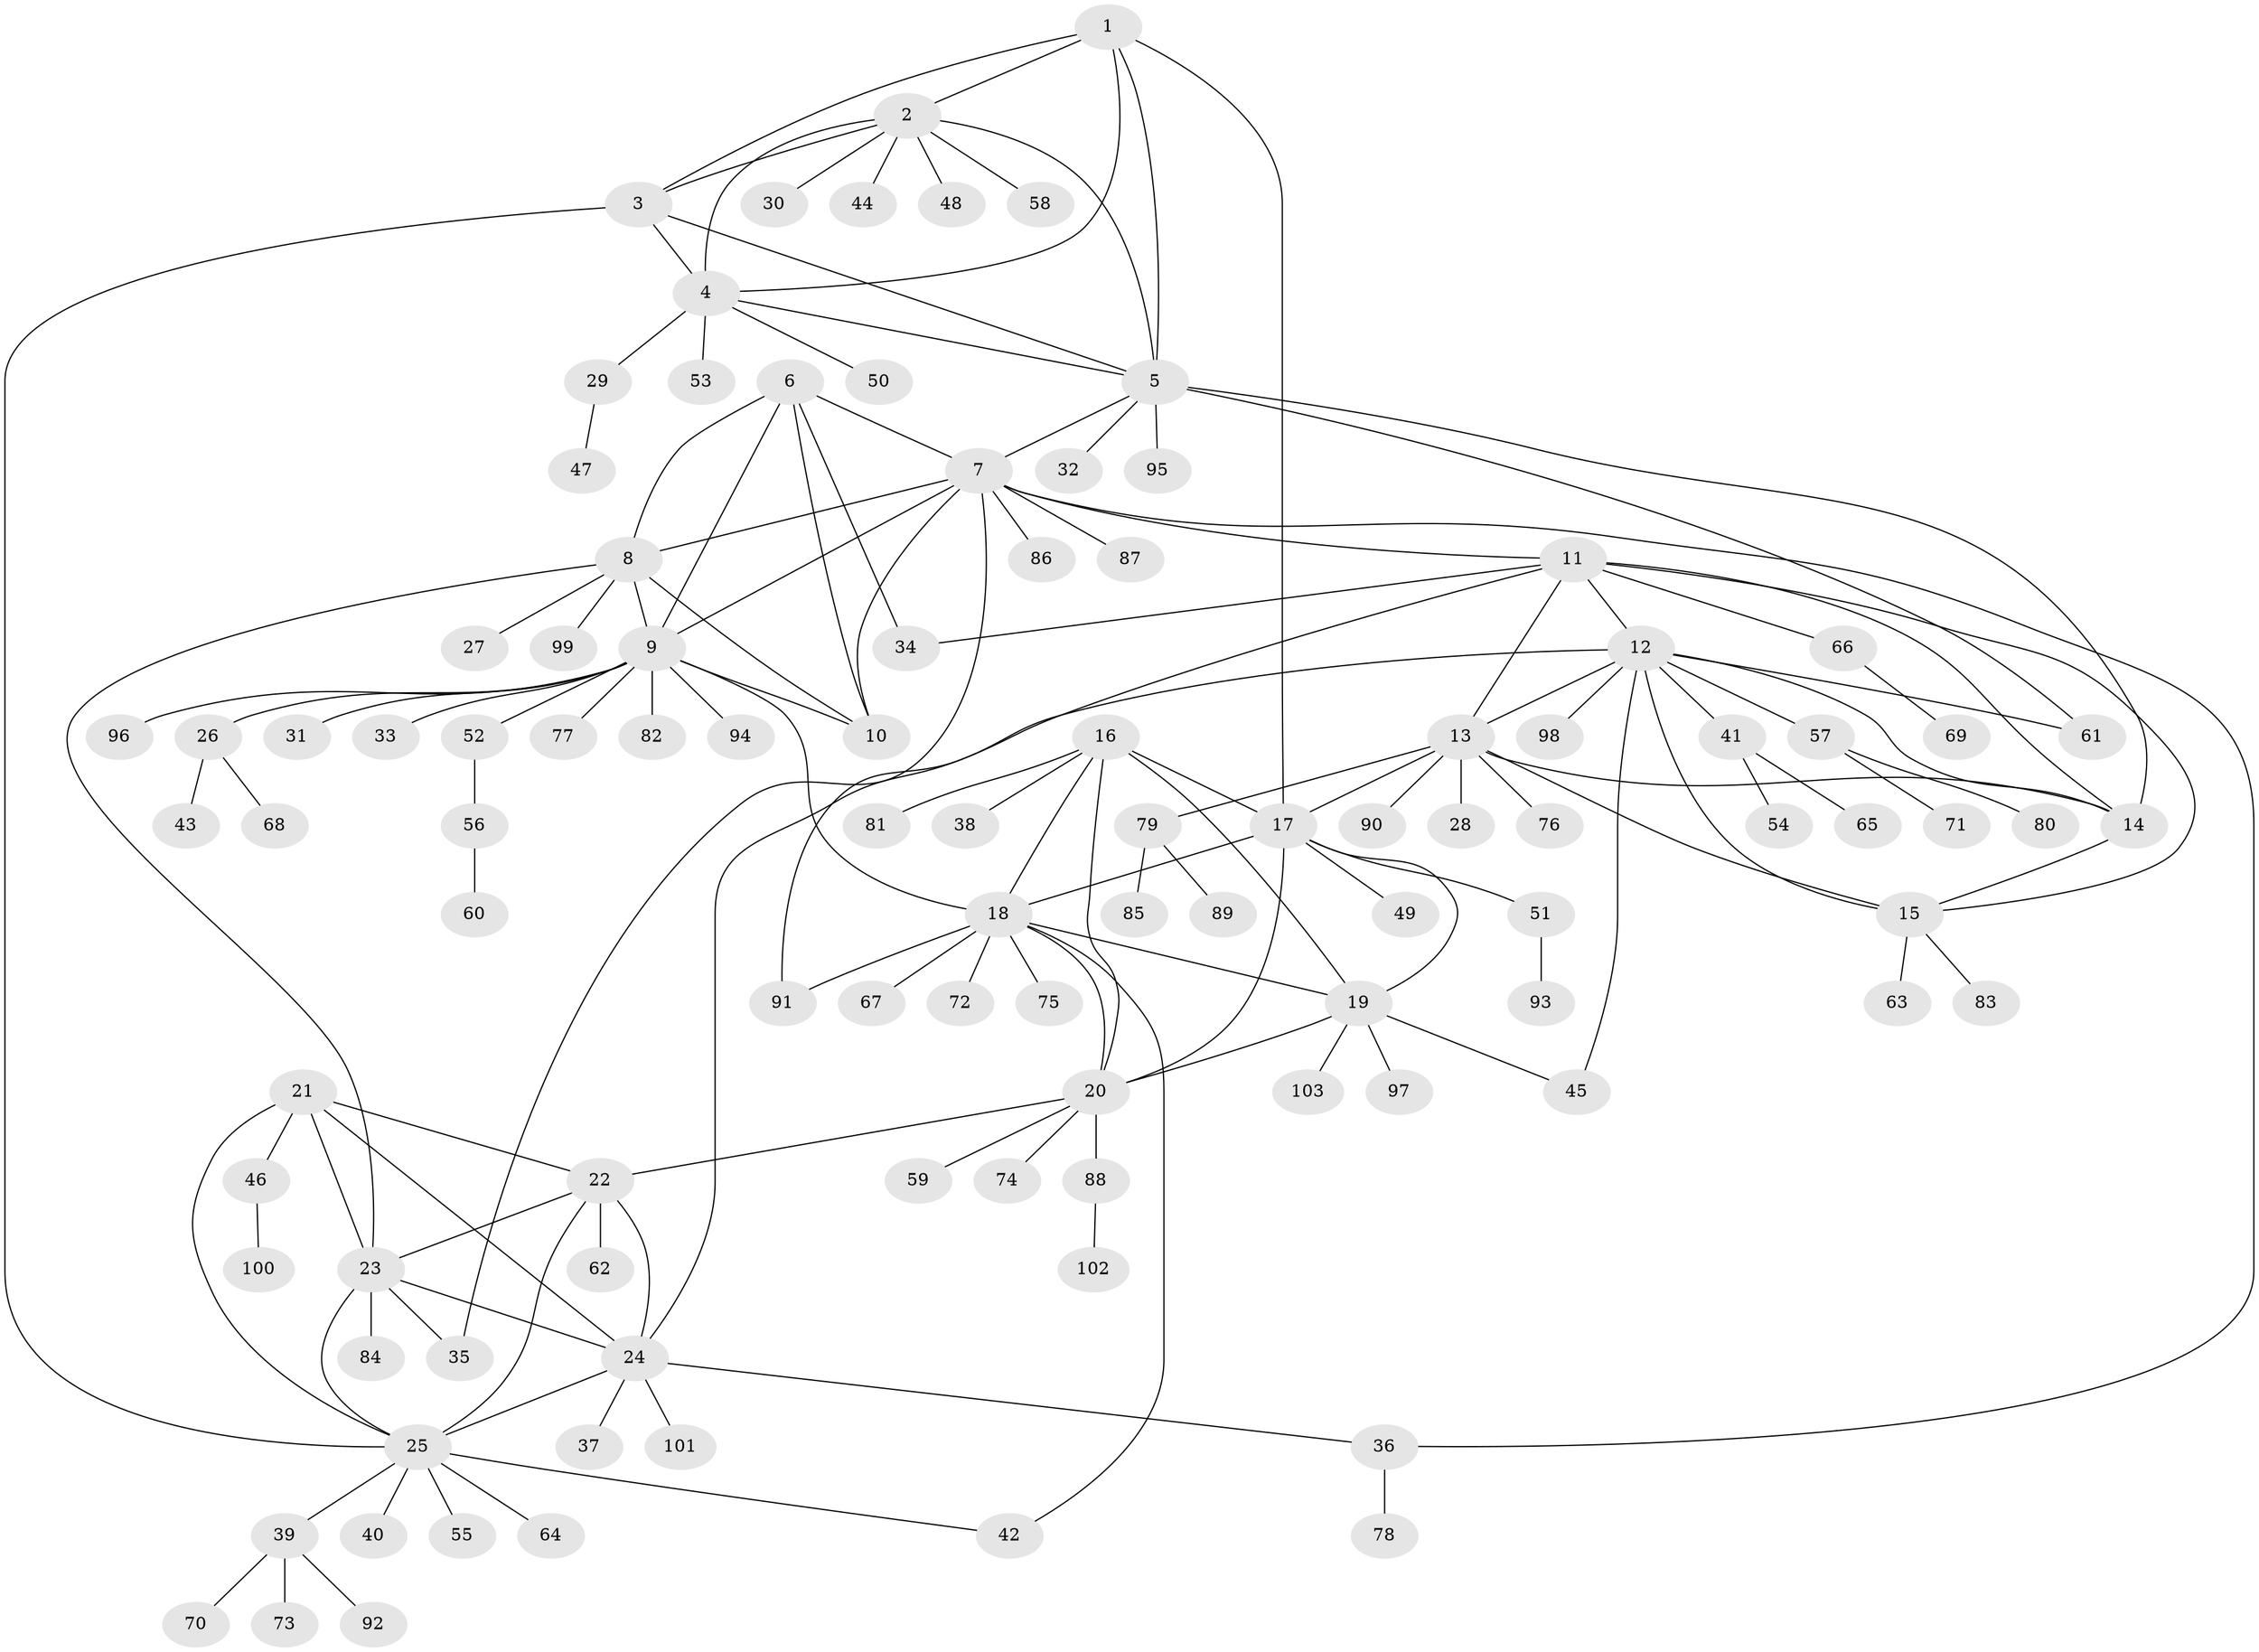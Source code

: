 // Generated by graph-tools (version 1.1) at 2025/11/02/27/25 16:11:29]
// undirected, 103 vertices, 145 edges
graph export_dot {
graph [start="1"]
  node [color=gray90,style=filled];
  1;
  2;
  3;
  4;
  5;
  6;
  7;
  8;
  9;
  10;
  11;
  12;
  13;
  14;
  15;
  16;
  17;
  18;
  19;
  20;
  21;
  22;
  23;
  24;
  25;
  26;
  27;
  28;
  29;
  30;
  31;
  32;
  33;
  34;
  35;
  36;
  37;
  38;
  39;
  40;
  41;
  42;
  43;
  44;
  45;
  46;
  47;
  48;
  49;
  50;
  51;
  52;
  53;
  54;
  55;
  56;
  57;
  58;
  59;
  60;
  61;
  62;
  63;
  64;
  65;
  66;
  67;
  68;
  69;
  70;
  71;
  72;
  73;
  74;
  75;
  76;
  77;
  78;
  79;
  80;
  81;
  82;
  83;
  84;
  85;
  86;
  87;
  88;
  89;
  90;
  91;
  92;
  93;
  94;
  95;
  96;
  97;
  98;
  99;
  100;
  101;
  102;
  103;
  1 -- 2;
  1 -- 3;
  1 -- 4;
  1 -- 5;
  1 -- 17;
  2 -- 3;
  2 -- 4;
  2 -- 5;
  2 -- 30;
  2 -- 44;
  2 -- 48;
  2 -- 58;
  3 -- 4;
  3 -- 5;
  3 -- 25;
  4 -- 5;
  4 -- 29;
  4 -- 50;
  4 -- 53;
  5 -- 7;
  5 -- 14;
  5 -- 32;
  5 -- 61;
  5 -- 95;
  6 -- 7;
  6 -- 8;
  6 -- 9;
  6 -- 10;
  6 -- 34;
  7 -- 8;
  7 -- 9;
  7 -- 10;
  7 -- 11;
  7 -- 35;
  7 -- 36;
  7 -- 86;
  7 -- 87;
  8 -- 9;
  8 -- 10;
  8 -- 23;
  8 -- 27;
  8 -- 99;
  9 -- 10;
  9 -- 18;
  9 -- 26;
  9 -- 31;
  9 -- 33;
  9 -- 52;
  9 -- 77;
  9 -- 82;
  9 -- 94;
  9 -- 96;
  11 -- 12;
  11 -- 13;
  11 -- 14;
  11 -- 15;
  11 -- 34;
  11 -- 66;
  11 -- 91;
  12 -- 13;
  12 -- 14;
  12 -- 15;
  12 -- 24;
  12 -- 41;
  12 -- 45;
  12 -- 57;
  12 -- 61;
  12 -- 98;
  13 -- 14;
  13 -- 15;
  13 -- 17;
  13 -- 28;
  13 -- 76;
  13 -- 79;
  13 -- 90;
  14 -- 15;
  15 -- 63;
  15 -- 83;
  16 -- 17;
  16 -- 18;
  16 -- 19;
  16 -- 20;
  16 -- 38;
  16 -- 81;
  17 -- 18;
  17 -- 19;
  17 -- 20;
  17 -- 49;
  17 -- 51;
  18 -- 19;
  18 -- 20;
  18 -- 42;
  18 -- 67;
  18 -- 72;
  18 -- 75;
  18 -- 91;
  19 -- 20;
  19 -- 45;
  19 -- 97;
  19 -- 103;
  20 -- 22;
  20 -- 59;
  20 -- 74;
  20 -- 88;
  21 -- 22;
  21 -- 23;
  21 -- 24;
  21 -- 25;
  21 -- 46;
  22 -- 23;
  22 -- 24;
  22 -- 25;
  22 -- 62;
  23 -- 24;
  23 -- 25;
  23 -- 35;
  23 -- 84;
  24 -- 25;
  24 -- 36;
  24 -- 37;
  24 -- 101;
  25 -- 39;
  25 -- 40;
  25 -- 42;
  25 -- 55;
  25 -- 64;
  26 -- 43;
  26 -- 68;
  29 -- 47;
  36 -- 78;
  39 -- 70;
  39 -- 73;
  39 -- 92;
  41 -- 54;
  41 -- 65;
  46 -- 100;
  51 -- 93;
  52 -- 56;
  56 -- 60;
  57 -- 71;
  57 -- 80;
  66 -- 69;
  79 -- 85;
  79 -- 89;
  88 -- 102;
}
